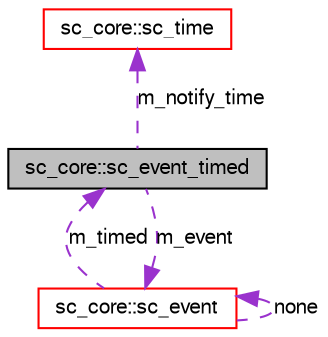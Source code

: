 digraph G
{
  edge [fontname="FreeSans",fontsize="10",labelfontname="FreeSans",labelfontsize="10"];
  node [fontname="FreeSans",fontsize="10",shape=record];
  Node1 [label="sc_core::sc_event_timed",height=0.2,width=0.4,color="black", fillcolor="grey75", style="filled" fontcolor="black"];
  Node2 -> Node1 [dir=back,color="darkorchid3",fontsize="10",style="dashed",label="m_event",fontname="FreeSans"];
  Node2 [label="sc_core::sc_event",height=0.2,width=0.4,color="red", fillcolor="white", style="filled",URL="$a00048.html"];
  Node2 -> Node2 [dir=back,color="darkorchid3",fontsize="10",style="dashed",label="none",fontname="FreeSans"];
  Node1 -> Node2 [dir=back,color="darkorchid3",fontsize="10",style="dashed",label="m_timed",fontname="FreeSans"];
  Node3 -> Node1 [dir=back,color="darkorchid3",fontsize="10",style="dashed",label="m_notify_time",fontname="FreeSans"];
  Node3 [label="sc_core::sc_time",height=0.2,width=0.4,color="red", fillcolor="white", style="filled",URL="$a00214.html"];
}
